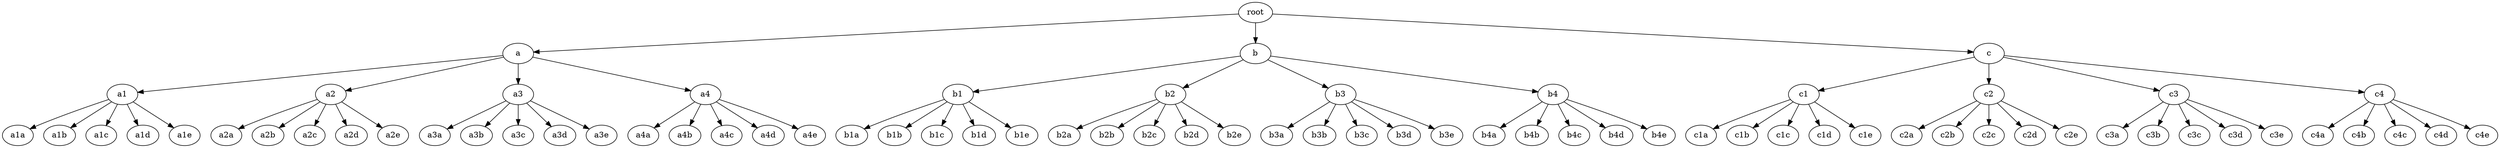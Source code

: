 digraph G {
    root -> a
    root -> b
    root -> c

    a -> a1
    a -> a2
    a -> a3
    a -> a4

    b -> b1
    b -> b2
    b -> b3
    b -> b4

    c -> c1
    c -> c2
    c -> c3
    c -> c4

    a1 -> a1a
    a1 -> a1b
    a1 -> a1c
    a1 -> a1d
    a1 -> a1e

    a2 -> a2a
    a2 -> a2b
    a2 -> a2c
    a2 -> a2d
    a2 -> a2e

    a3 -> a3a
    a3 -> a3b
    a3 -> a3c
    a3 -> a3d
    a3 -> a3e

    a4 -> a4a
    a4 -> a4b
    a4 -> a4c
    a4 -> a4d
    a4 -> a4e

    b1 -> b1a
    b1 -> b1b
    b1 -> b1c
    b1 -> b1d
    b1 -> b1e

    b2 -> b2a
    b2 -> b2b
    b2 -> b2c
    b2 -> b2d
    b2 -> b2e

    b3 -> b3a
    b3 -> b3b
    b3 -> b3c
    b3 -> b3d
    b3 -> b3e

    b4 -> b4a
    b4 -> b4b
    b4 -> b4c
    b4 -> b4d
    b4 -> b4e

    c1 -> c1a
    c1 -> c1b
    c1 -> c1c
    c1 -> c1d
    c1 -> c1e
    
    c2 -> c2a
    c2 -> c2b
    c2 -> c2c
    c2 -> c2d
    c2 -> c2e
  
    c3 -> c3a
    c3 -> c3b
    c3 -> c3c
    c3 -> c3d
    c3 -> c3e
 
    c4 -> c4a
    c4 -> c4b
    c4 -> c4c
    c4 -> c4d
    c4 -> c4e
}